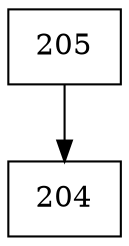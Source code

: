 digraph G {
  node [shape=record];
  node0 [label="{205}"];
  node0 -> node1;
  node1 [label="{204}"];
}
